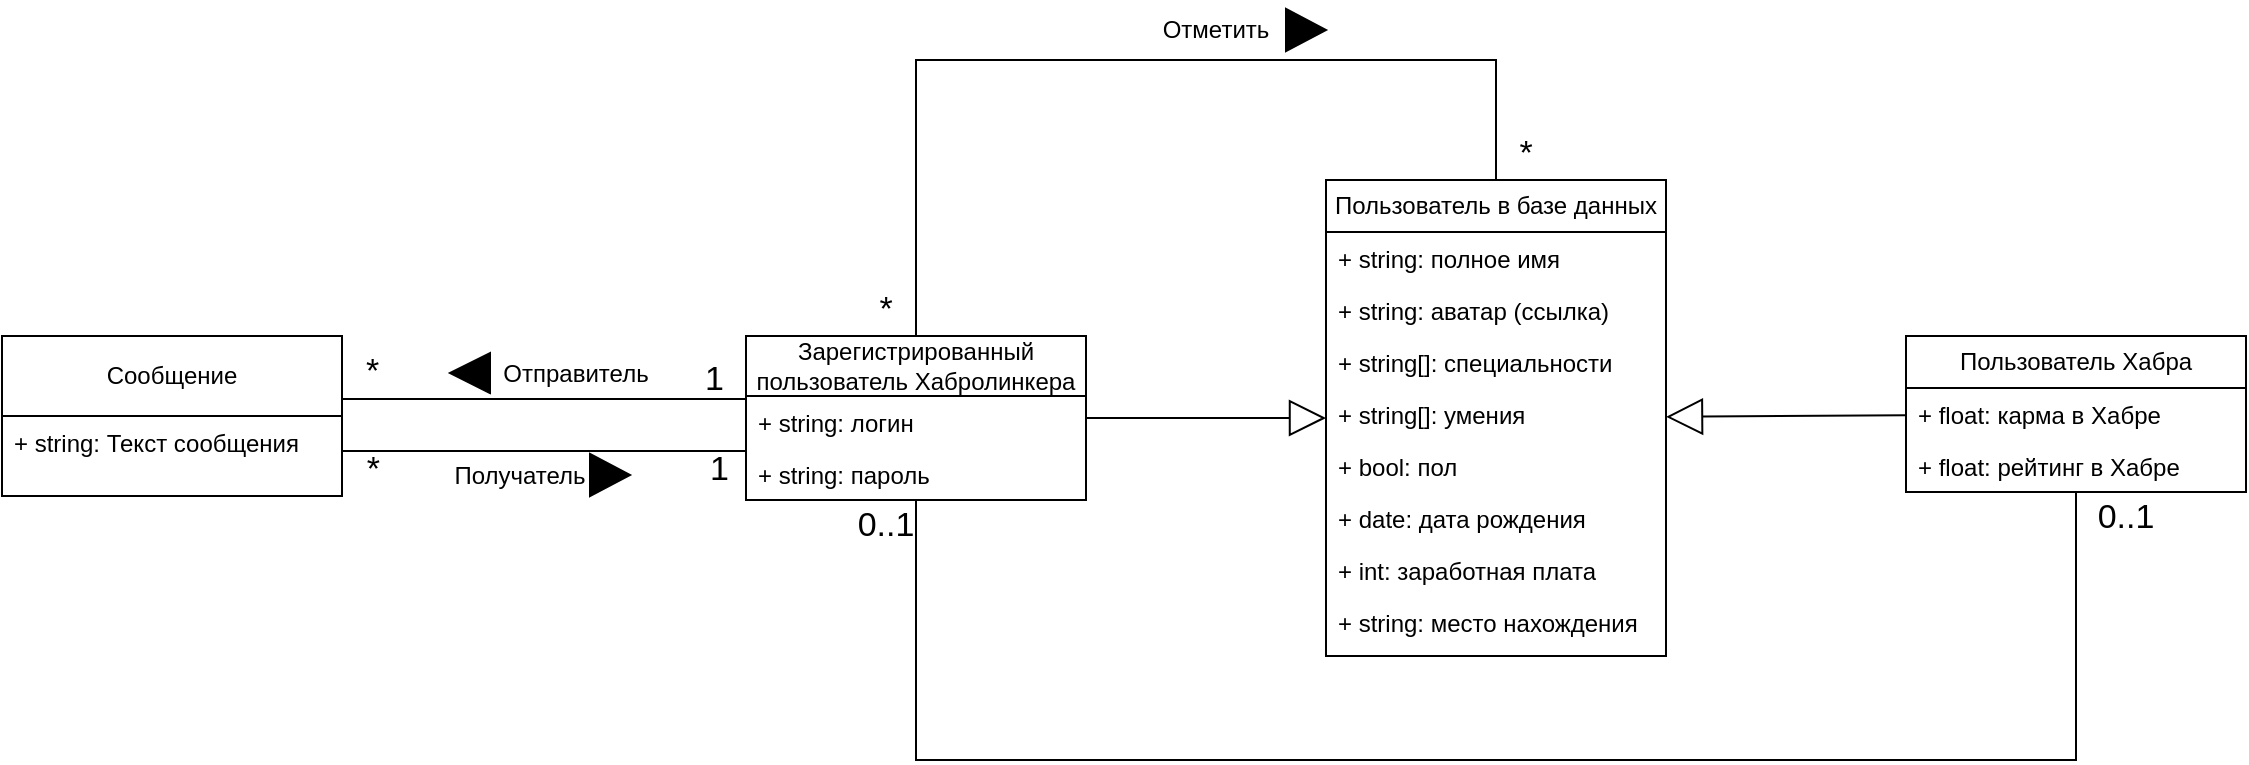 <mxfile version="22.1.5" type="device">
  <diagram name="Страница — 1" id="c1QQsVTEN3h_lQcpwjBq">
    <mxGraphModel dx="2261" dy="725" grid="1" gridSize="10" guides="1" tooltips="1" connect="1" arrows="1" fold="1" page="1" pageScale="1" pageWidth="827" pageHeight="1169" math="0" shadow="0">
      <root>
        <mxCell id="0" />
        <mxCell id="1" parent="0" />
        <mxCell id="GrHUkwTFWoUS6pLqWqhf-1" value="Пользователь в базе данных" style="swimlane;fontStyle=0;childLayout=stackLayout;horizontal=1;startSize=26;fillColor=none;horizontalStack=0;resizeParent=1;resizeParentMax=0;resizeLast=0;collapsible=1;marginBottom=0;whiteSpace=wrap;html=1;" parent="1" vertex="1">
          <mxGeometry x="400" y="200" width="170" height="238" as="geometry">
            <mxRectangle x="60" y="270" width="170" height="30" as="alternateBounds" />
          </mxGeometry>
        </mxCell>
        <mxCell id="MxYwQJrZ-qunLa0uVia2-10" value="+ string: полное имя" style="text;strokeColor=none;fillColor=none;align=left;verticalAlign=top;spacingLeft=4;spacingRight=4;overflow=hidden;rotatable=0;points=[[0,0.5],[1,0.5]];portConstraint=eastwest;whiteSpace=wrap;html=1;" vertex="1" parent="GrHUkwTFWoUS6pLqWqhf-1">
          <mxGeometry y="26" width="170" height="26" as="geometry" />
        </mxCell>
        <mxCell id="MxYwQJrZ-qunLa0uVia2-14" value="+ string: аватар (ссылка)" style="text;strokeColor=none;fillColor=none;align=left;verticalAlign=top;spacingLeft=4;spacingRight=4;overflow=hidden;rotatable=0;points=[[0,0.5],[1,0.5]];portConstraint=eastwest;whiteSpace=wrap;html=1;" vertex="1" parent="GrHUkwTFWoUS6pLqWqhf-1">
          <mxGeometry y="52" width="170" height="26" as="geometry" />
        </mxCell>
        <mxCell id="MxYwQJrZ-qunLa0uVia2-15" value="+ string[]: специальности" style="text;strokeColor=none;fillColor=none;align=left;verticalAlign=top;spacingLeft=4;spacingRight=4;overflow=hidden;rotatable=0;points=[[0,0.5],[1,0.5]];portConstraint=eastwest;whiteSpace=wrap;html=1;" vertex="1" parent="GrHUkwTFWoUS6pLqWqhf-1">
          <mxGeometry y="78" width="170" height="26" as="geometry" />
        </mxCell>
        <mxCell id="MxYwQJrZ-qunLa0uVia2-16" value="&lt;div&gt;+ string[]: умения&lt;/div&gt;" style="text;strokeColor=none;fillColor=none;align=left;verticalAlign=top;spacingLeft=4;spacingRight=4;overflow=hidden;rotatable=0;points=[[0,0.5],[1,0.5]];portConstraint=eastwest;whiteSpace=wrap;html=1;" vertex="1" parent="GrHUkwTFWoUS6pLqWqhf-1">
          <mxGeometry y="104" width="170" height="26" as="geometry" />
        </mxCell>
        <mxCell id="GrHUkwTFWoUS6pLqWqhf-2" value="+ bool: пол" style="text;strokeColor=none;fillColor=none;align=left;verticalAlign=top;spacingLeft=4;spacingRight=4;overflow=hidden;rotatable=0;points=[[0,0.5],[1,0.5]];portConstraint=eastwest;whiteSpace=wrap;html=1;" parent="GrHUkwTFWoUS6pLqWqhf-1" vertex="1">
          <mxGeometry y="130" width="170" height="26" as="geometry" />
        </mxCell>
        <mxCell id="MxYwQJrZ-qunLa0uVia2-6" value="&lt;div&gt;+ date: дата рождения&lt;/div&gt;" style="text;strokeColor=none;fillColor=none;align=left;verticalAlign=top;spacingLeft=4;spacingRight=4;overflow=hidden;rotatable=0;points=[[0,0.5],[1,0.5]];portConstraint=eastwest;whiteSpace=wrap;html=1;" vertex="1" parent="GrHUkwTFWoUS6pLqWqhf-1">
          <mxGeometry y="156" width="170" height="26" as="geometry" />
        </mxCell>
        <mxCell id="MxYwQJrZ-qunLa0uVia2-7" value="&lt;div&gt;+ int: заработная плата&lt;br&gt;&lt;/div&gt;" style="text;strokeColor=none;fillColor=none;align=left;verticalAlign=top;spacingLeft=4;spacingRight=4;overflow=hidden;rotatable=0;points=[[0,0.5],[1,0.5]];portConstraint=eastwest;whiteSpace=wrap;html=1;" vertex="1" parent="GrHUkwTFWoUS6pLqWqhf-1">
          <mxGeometry y="182" width="170" height="26" as="geometry" />
        </mxCell>
        <mxCell id="MxYwQJrZ-qunLa0uVia2-11" value="+ string: место нахождения" style="text;strokeColor=none;fillColor=none;align=left;verticalAlign=top;spacingLeft=4;spacingRight=4;overflow=hidden;rotatable=0;points=[[0,0.5],[1,0.5]];portConstraint=eastwest;whiteSpace=wrap;html=1;" vertex="1" parent="GrHUkwTFWoUS6pLqWqhf-1">
          <mxGeometry y="208" width="170" height="30" as="geometry" />
        </mxCell>
        <mxCell id="GrHUkwTFWoUS6pLqWqhf-13" value="Отправитель" style="text;html=1;strokeColor=none;fillColor=none;align=center;verticalAlign=middle;whiteSpace=wrap;rounded=0;" parent="1" vertex="1">
          <mxGeometry x="-10" y="281.5" width="70" height="30" as="geometry" />
        </mxCell>
        <mxCell id="GrHUkwTFWoUS6pLqWqhf-19" value="" style="triangle;whiteSpace=wrap;html=1;fillColor=#000000;rotation=-180;" parent="1" vertex="1">
          <mxGeometry x="-38" y="286.5" width="20" height="20" as="geometry" />
        </mxCell>
        <mxCell id="GrHUkwTFWoUS6pLqWqhf-42" value="Зарегистрированный пользователь Хабролинкера" style="swimlane;fontStyle=0;childLayout=stackLayout;horizontal=1;startSize=30;fillColor=none;horizontalStack=0;resizeParent=1;resizeParentMax=0;resizeLast=0;collapsible=1;marginBottom=0;whiteSpace=wrap;html=1;" parent="1" vertex="1">
          <mxGeometry x="110" y="278" width="170" height="82" as="geometry">
            <mxRectangle x="340" y="310" width="100" height="30" as="alternateBounds" />
          </mxGeometry>
        </mxCell>
        <mxCell id="GrHUkwTFWoUS6pLqWqhf-44" value="+ string: логин" style="text;strokeColor=none;fillColor=none;align=left;verticalAlign=top;spacingLeft=4;spacingRight=4;overflow=hidden;rotatable=0;points=[[0,0.5],[1,0.5]];portConstraint=eastwest;whiteSpace=wrap;html=1;" parent="GrHUkwTFWoUS6pLqWqhf-42" vertex="1">
          <mxGeometry y="30" width="170" height="26" as="geometry" />
        </mxCell>
        <mxCell id="MxYwQJrZ-qunLa0uVia2-2" value="+ string: пароль" style="text;strokeColor=none;fillColor=none;align=left;verticalAlign=top;spacingLeft=4;spacingRight=4;overflow=hidden;rotatable=0;points=[[0,0.5],[1,0.5]];portConstraint=eastwest;whiteSpace=wrap;html=1;" vertex="1" parent="GrHUkwTFWoUS6pLqWqhf-42">
          <mxGeometry y="56" width="170" height="26" as="geometry" />
        </mxCell>
        <mxCell id="GrHUkwTFWoUS6pLqWqhf-51" value="Пользователь Хабра" style="swimlane;fontStyle=0;childLayout=stackLayout;horizontal=1;startSize=26;fillColor=none;horizontalStack=0;resizeParent=1;resizeParentMax=0;resizeLast=0;collapsible=1;marginBottom=0;whiteSpace=wrap;html=1;" parent="1" vertex="1">
          <mxGeometry x="690" y="278" width="170" height="78" as="geometry">
            <mxRectangle x="340" y="310" width="100" height="30" as="alternateBounds" />
          </mxGeometry>
        </mxCell>
        <mxCell id="MxYwQJrZ-qunLa0uVia2-9" value="+ float: карма в Хабре" style="text;strokeColor=none;fillColor=none;align=left;verticalAlign=top;spacingLeft=4;spacingRight=4;overflow=hidden;rotatable=0;points=[[0,0.5],[1,0.5]];portConstraint=eastwest;whiteSpace=wrap;html=1;" vertex="1" parent="GrHUkwTFWoUS6pLqWqhf-51">
          <mxGeometry y="26" width="170" height="26" as="geometry" />
        </mxCell>
        <mxCell id="GrHUkwTFWoUS6pLqWqhf-52" value="+ float: рейтинг в Хабре" style="text;strokeColor=none;fillColor=none;align=left;verticalAlign=top;spacingLeft=4;spacingRight=4;overflow=hidden;rotatable=0;points=[[0,0.5],[1,0.5]];portConstraint=eastwest;whiteSpace=wrap;html=1;" parent="GrHUkwTFWoUS6pLqWqhf-51" vertex="1">
          <mxGeometry y="52" width="170" height="26" as="geometry" />
        </mxCell>
        <mxCell id="GrHUkwTFWoUS6pLqWqhf-53" value="" style="endArrow=none;startArrow=none;endFill=0;startFill=0;html=1;verticalAlign=bottom;labelBackgroundColor=none;strokeWidth=1;startSize=8;endSize=8;rounded=0;edgeStyle=orthogonalEdgeStyle;" parent="1" source="GrHUkwTFWoUS6pLqWqhf-42" target="GrHUkwTFWoUS6pLqWqhf-51" edge="1">
          <mxGeometry width="160" relative="1" as="geometry">
            <mxPoint x="230" y="50" as="sourcePoint" />
            <mxPoint x="720" y="50" as="targetPoint" />
            <Array as="points">
              <mxPoint x="195" y="490" />
              <mxPoint x="775" y="490" />
            </Array>
          </mxGeometry>
        </mxCell>
        <mxCell id="GrHUkwTFWoUS6pLqWqhf-54" value="0..1" style="text;html=1;strokeColor=none;fillColor=none;align=center;verticalAlign=middle;whiteSpace=wrap;rounded=0;fontSize=17;" parent="1" vertex="1">
          <mxGeometry x="170" y="360" width="20" height="26" as="geometry" />
        </mxCell>
        <mxCell id="GrHUkwTFWoUS6pLqWqhf-55" value="0..1" style="text;html=1;strokeColor=none;fillColor=none;align=center;verticalAlign=middle;whiteSpace=wrap;rounded=0;fontSize=17;" parent="1" vertex="1">
          <mxGeometry x="780" y="356" width="40" height="26" as="geometry" />
        </mxCell>
        <mxCell id="GrHUkwTFWoUS6pLqWqhf-59" value="Сообщение" style="swimlane;fontStyle=0;childLayout=stackLayout;horizontal=1;startSize=40;fillColor=none;horizontalStack=0;resizeParent=1;resizeParentMax=0;resizeLast=0;collapsible=1;marginBottom=0;whiteSpace=wrap;html=1;" parent="1" vertex="1">
          <mxGeometry x="-262" y="278" width="170" height="80" as="geometry">
            <mxRectangle x="340" y="310" width="100" height="30" as="alternateBounds" />
          </mxGeometry>
        </mxCell>
        <mxCell id="GrHUkwTFWoUS6pLqWqhf-62" value="+ string: Текст сообщения" style="text;strokeColor=none;fillColor=none;align=left;verticalAlign=top;spacingLeft=4;spacingRight=4;overflow=hidden;rotatable=0;points=[[0,0.5],[1,0.5]];portConstraint=eastwest;whiteSpace=wrap;html=1;" parent="GrHUkwTFWoUS6pLqWqhf-59" vertex="1">
          <mxGeometry y="40" width="170" height="40" as="geometry" />
        </mxCell>
        <mxCell id="GrHUkwTFWoUS6pLqWqhf-63" value="" style="endArrow=none;html=1;rounded=0;entryX=1;entryY=0.5;entryDx=0;entryDy=0;" parent="1" edge="1">
          <mxGeometry relative="1" as="geometry">
            <mxPoint x="110" y="335.5" as="sourcePoint" />
            <mxPoint x="-92" y="335.5" as="targetPoint" />
          </mxGeometry>
        </mxCell>
        <mxCell id="GrHUkwTFWoUS6pLqWqhf-64" value="1" style="resizable=0;html=1;whiteSpace=wrap;align=left;verticalAlign=bottom;fontSize=17;" parent="GrHUkwTFWoUS6pLqWqhf-63" connectable="0" vertex="1">
          <mxGeometry x="-1" relative="1" as="geometry">
            <mxPoint x="-20" y="21" as="offset" />
          </mxGeometry>
        </mxCell>
        <mxCell id="GrHUkwTFWoUS6pLqWqhf-65" value="*" style="resizable=0;html=1;whiteSpace=wrap;align=right;verticalAlign=bottom;fontSize=17;" parent="GrHUkwTFWoUS6pLqWqhf-63" connectable="0" vertex="1">
          <mxGeometry x="1" relative="1" as="geometry">
            <mxPoint x="20" y="21" as="offset" />
          </mxGeometry>
        </mxCell>
        <mxCell id="GrHUkwTFWoUS6pLqWqhf-68" value="Получатель" style="text;html=1;strokeColor=none;fillColor=none;align=center;verticalAlign=middle;whiteSpace=wrap;rounded=0;" parent="1" vertex="1">
          <mxGeometry x="-38" y="332.5" width="70" height="30" as="geometry" />
        </mxCell>
        <mxCell id="GrHUkwTFWoUS6pLqWqhf-69" value="" style="triangle;whiteSpace=wrap;html=1;fillColor=#000000;rotation=0;" parent="1" vertex="1">
          <mxGeometry x="32" y="337" width="20" height="21" as="geometry" />
        </mxCell>
        <mxCell id="GrHUkwTFWoUS6pLqWqhf-70" value="" style="endArrow=none;html=1;rounded=0;exitX=1;exitY=0.5;exitDx=0;exitDy=0;" parent="1" edge="1">
          <mxGeometry relative="1" as="geometry">
            <mxPoint x="-92" y="309.5" as="sourcePoint" />
            <mxPoint x="110" y="309.5" as="targetPoint" />
          </mxGeometry>
        </mxCell>
        <mxCell id="GrHUkwTFWoUS6pLqWqhf-71" value="*" style="resizable=0;html=1;whiteSpace=wrap;align=left;verticalAlign=bottom;fontSize=17;" parent="GrHUkwTFWoUS6pLqWqhf-70" connectable="0" vertex="1">
          <mxGeometry x="-1" relative="1" as="geometry">
            <mxPoint x="10" y="-2" as="offset" />
          </mxGeometry>
        </mxCell>
        <mxCell id="GrHUkwTFWoUS6pLqWqhf-72" value="1" style="resizable=0;html=1;whiteSpace=wrap;align=right;verticalAlign=bottom;fontSize=17;" parent="GrHUkwTFWoUS6pLqWqhf-70" connectable="0" vertex="1">
          <mxGeometry x="1" relative="1" as="geometry">
            <mxPoint x="-10" y="2" as="offset" />
          </mxGeometry>
        </mxCell>
        <mxCell id="MxYwQJrZ-qunLa0uVia2-12" value="" style="endArrow=block;endSize=16;endFill=0;html=1;rounded=0;" edge="1" parent="1" source="GrHUkwTFWoUS6pLqWqhf-42" target="GrHUkwTFWoUS6pLqWqhf-1">
          <mxGeometry width="160" relative="1" as="geometry">
            <mxPoint x="180" y="390" as="sourcePoint" />
            <mxPoint x="340" y="390" as="targetPoint" />
          </mxGeometry>
        </mxCell>
        <mxCell id="MxYwQJrZ-qunLa0uVia2-13" value="" style="endArrow=block;endSize=16;endFill=0;html=1;rounded=0;" edge="1" parent="1" source="GrHUkwTFWoUS6pLqWqhf-51" target="GrHUkwTFWoUS6pLqWqhf-1">
          <mxGeometry width="160" relative="1" as="geometry">
            <mxPoint x="320" y="441" as="sourcePoint" />
            <mxPoint x="450" y="440" as="targetPoint" />
          </mxGeometry>
        </mxCell>
        <mxCell id="MxYwQJrZ-qunLa0uVia2-17" value="" style="endArrow=none;html=1;rounded=0;edgeStyle=orthogonalEdgeStyle;" edge="1" parent="1" source="GrHUkwTFWoUS6pLqWqhf-42" target="GrHUkwTFWoUS6pLqWqhf-1">
          <mxGeometry width="50" height="50" relative="1" as="geometry">
            <mxPoint x="240" y="130" as="sourcePoint" />
            <mxPoint x="290" y="80" as="targetPoint" />
            <Array as="points">
              <mxPoint x="195" y="140" />
              <mxPoint x="485" y="140" />
            </Array>
          </mxGeometry>
        </mxCell>
        <mxCell id="MxYwQJrZ-qunLa0uVia2-20" value="Отметить" style="text;html=1;strokeColor=none;fillColor=none;align=center;verticalAlign=middle;whiteSpace=wrap;rounded=0;" vertex="1" parent="1">
          <mxGeometry x="310" y="110" width="70" height="30" as="geometry" />
        </mxCell>
        <mxCell id="MxYwQJrZ-qunLa0uVia2-21" value="" style="triangle;whiteSpace=wrap;html=1;fillColor=#000000;rotation=0;" vertex="1" parent="1">
          <mxGeometry x="380" y="114.5" width="20" height="21" as="geometry" />
        </mxCell>
        <mxCell id="MxYwQJrZ-qunLa0uVia2-22" value="*" style="text;html=1;strokeColor=none;fillColor=none;align=center;verticalAlign=middle;whiteSpace=wrap;rounded=0;fontSize=17;" vertex="1" parent="1">
          <mxGeometry x="170" y="252" width="20" height="26" as="geometry" />
        </mxCell>
        <mxCell id="MxYwQJrZ-qunLa0uVia2-23" value="*" style="text;html=1;strokeColor=none;fillColor=none;align=center;verticalAlign=middle;whiteSpace=wrap;rounded=0;fontSize=17;" vertex="1" parent="1">
          <mxGeometry x="490" y="174" width="20" height="26" as="geometry" />
        </mxCell>
      </root>
    </mxGraphModel>
  </diagram>
</mxfile>
